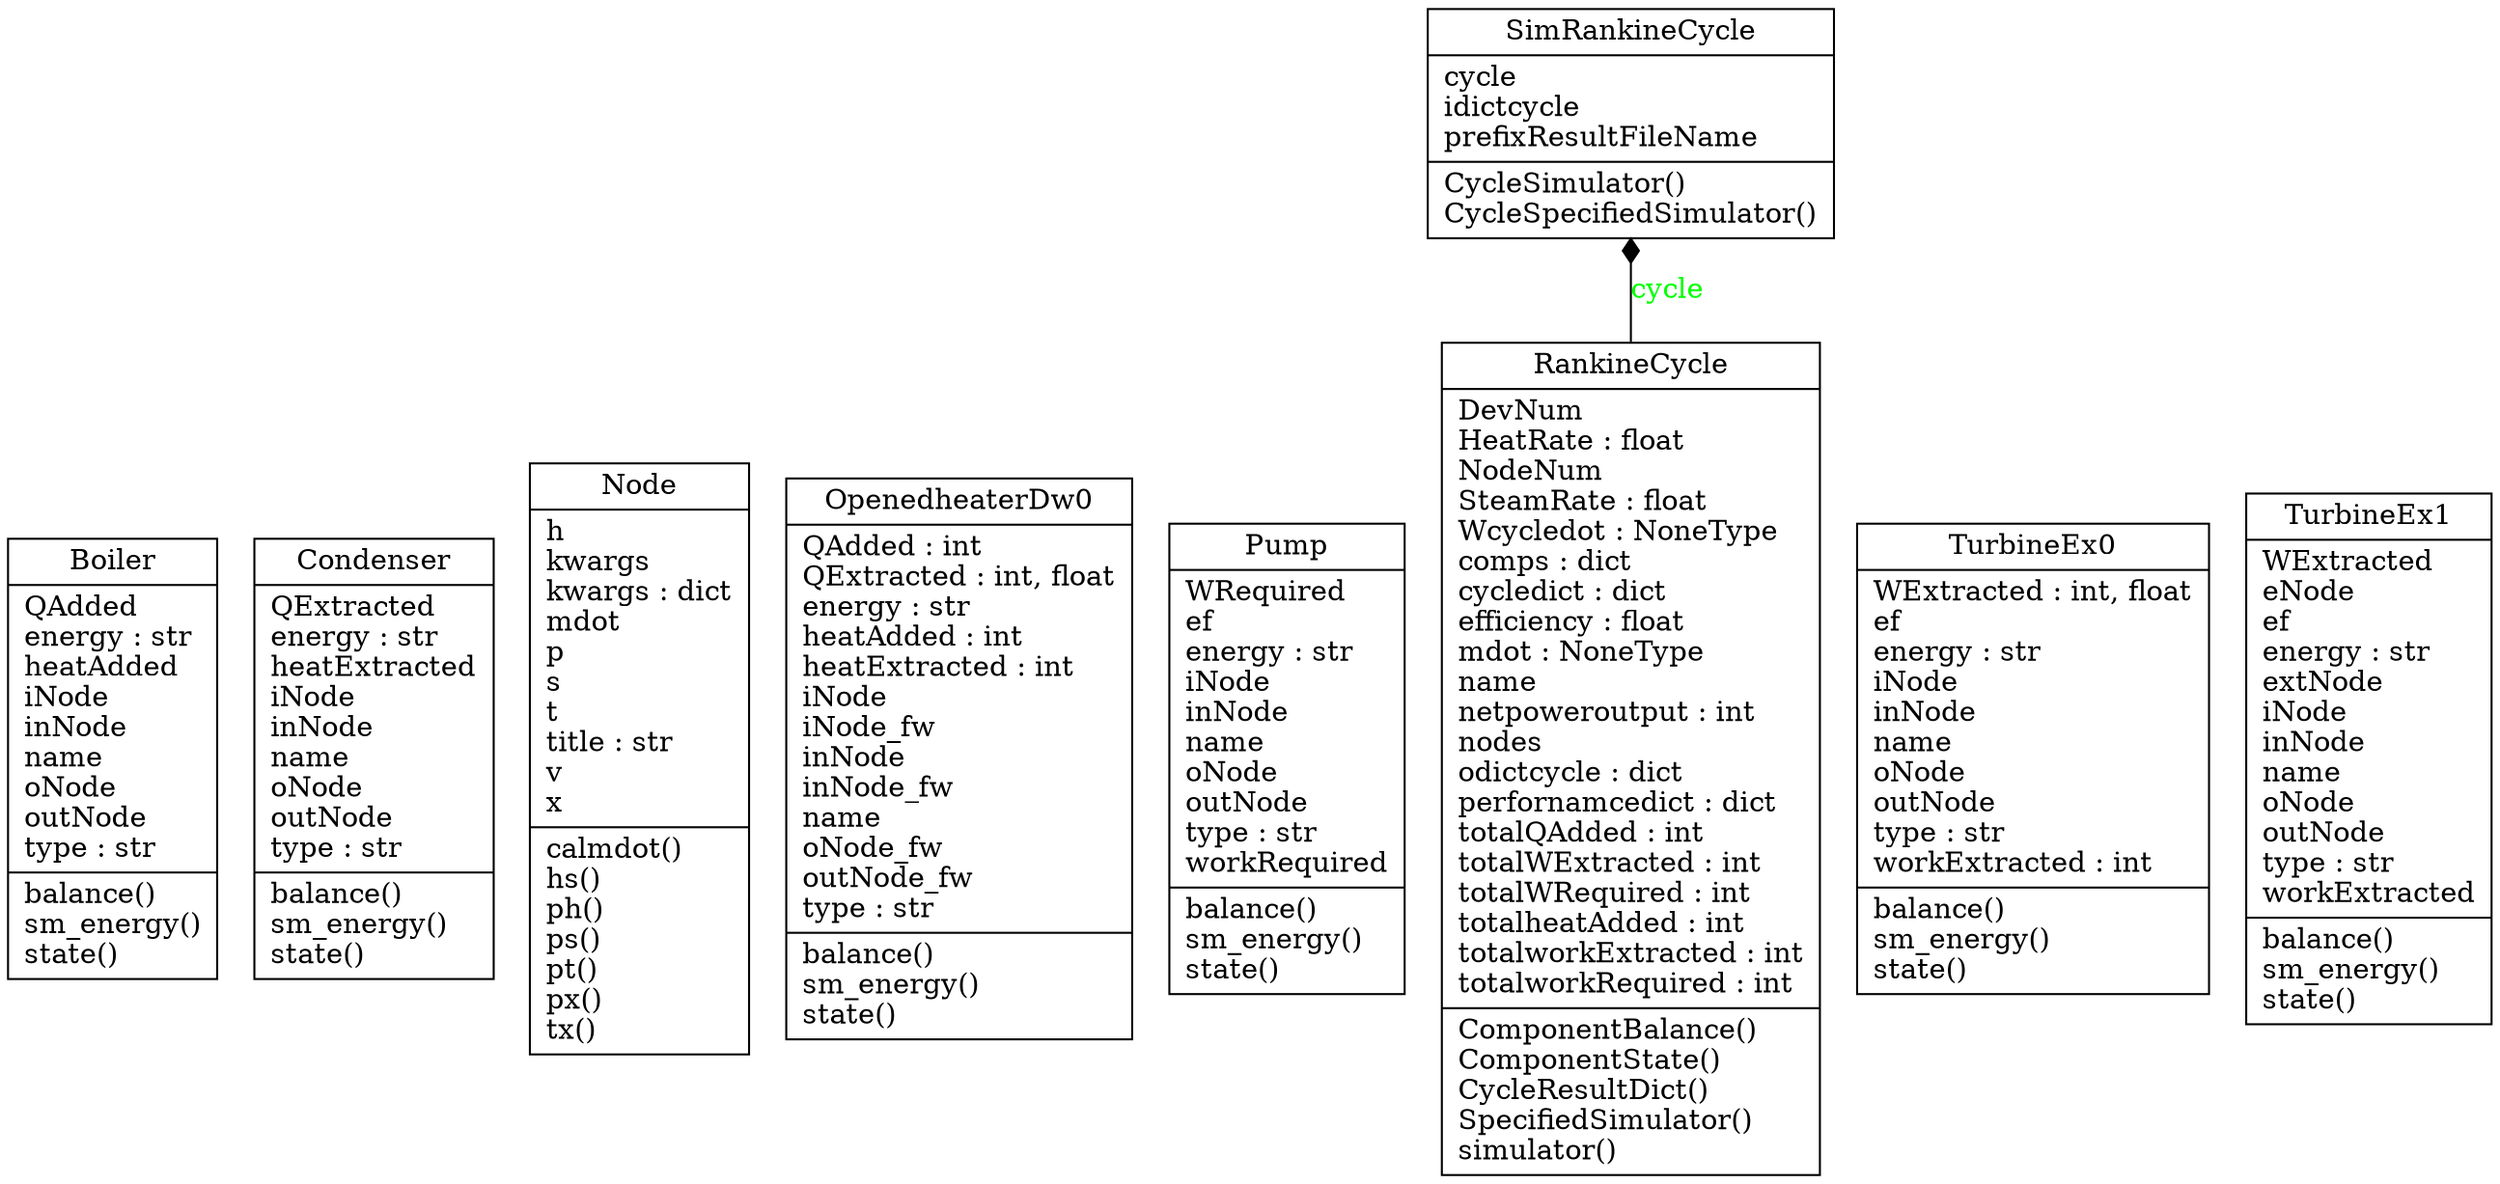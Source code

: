 digraph "classes" {
charset="utf-8"
rankdir=BT
"0" [label="{Boiler|QAdded\lenergy : str\lheatAdded\liNode\linNode\lname\loNode\loutNode\ltype : str\l|balance()\lsm_energy()\lstate()\l}", shape="record"];
"1" [label="{Condenser|QExtracted\lenergy : str\lheatExtracted\liNode\linNode\lname\loNode\loutNode\ltype : str\l|balance()\lsm_energy()\lstate()\l}", shape="record"];
"2" [label="{Node|h\lkwargs\lkwargs : dict\lmdot\lp\ls\lt\ltitle : str\lv\lx\l|calmdot()\lhs()\lph()\lps()\lpt()\lpx()\ltx()\l}", shape="record"];
"3" [label="{OpenedheaterDw0|QAdded : int\lQExtracted : int, float\lenergy : str\lheatAdded : int\lheatExtracted : int\liNode\liNode_fw\linNode\linNode_fw\lname\loNode_fw\loutNode_fw\ltype : str\l|balance()\lsm_energy()\lstate()\l}", shape="record"];
"4" [label="{Pump|WRequired\lef\lenergy : str\liNode\linNode\lname\loNode\loutNode\ltype : str\lworkRequired\l|balance()\lsm_energy()\lstate()\l}", shape="record"];
"5" [label="{RankineCycle|DevNum\lHeatRate : float\lNodeNum\lSteamRate : float\lWcycledot : NoneType\lcomps : dict\lcycledict : dict\lefficiency : float\lmdot : NoneType\lname\lnetpoweroutput : int\lnodes\lodictcycle : dict\lperfornamcedict : dict\ltotalQAdded : int\ltotalWExtracted : int\ltotalWRequired : int\ltotalheatAdded : int\ltotalworkExtracted : int\ltotalworkRequired : int\l|ComponentBalance()\lComponentState()\lCycleResultDict()\lSpecifiedSimulator()\lsimulator()\l}", shape="record"];
"6" [label="{SimRankineCycle|cycle\lidictcycle\lprefixResultFileName\l|CycleSimulator()\lCycleSpecifiedSimulator()\l}", shape="record"];
"7" [label="{TurbineEx0|WExtracted : int, float\lef\lenergy : str\liNode\linNode\lname\loNode\loutNode\ltype : str\lworkExtracted : int\l|balance()\lsm_energy()\lstate()\l}", shape="record"];
"8" [label="{TurbineEx1|WExtracted\leNode\lef\lenergy : str\lextNode\liNode\linNode\lname\loNode\loutNode\ltype : str\lworkExtracted\l|balance()\lsm_energy()\lstate()\l}", shape="record"];
"5" -> "6" [arrowhead="diamond", arrowtail="none", fontcolor="green", label="cycle", style="solid"];
}
